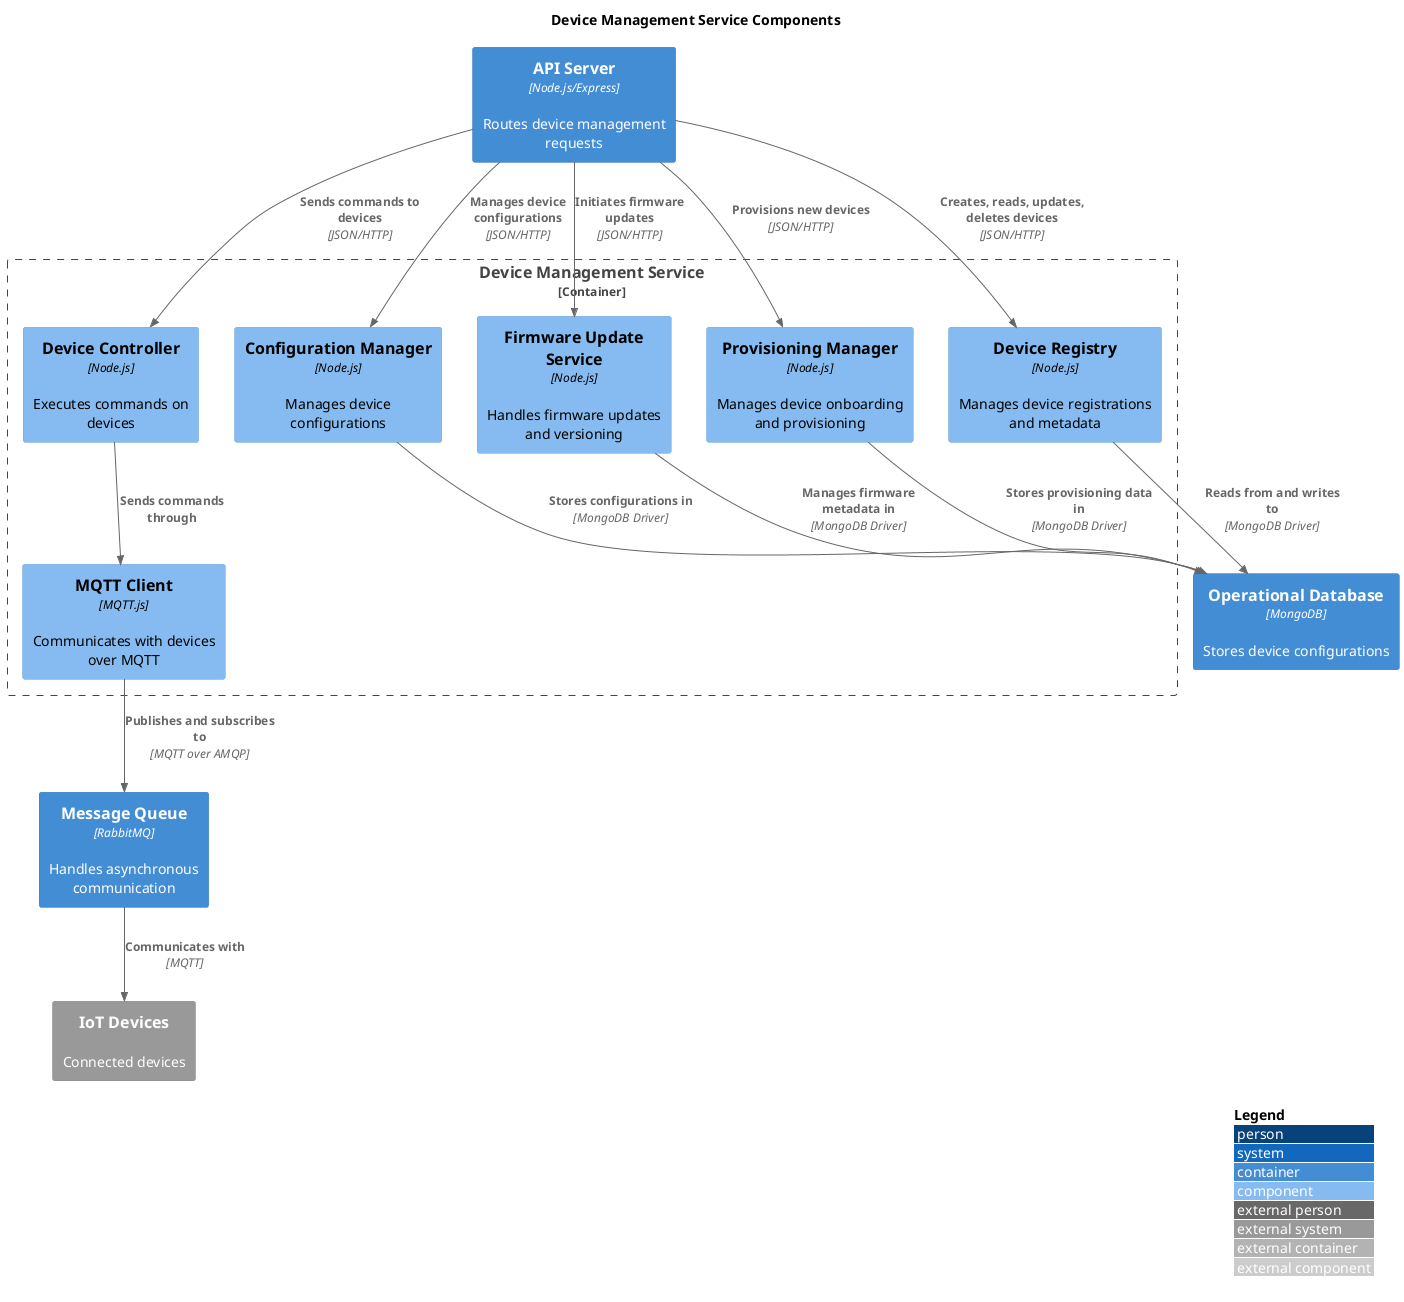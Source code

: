 @startuml Device Management Components
!include <C4/C4_Component>

title "Device Management Service Components"

Container(apiServer, "API Server", "Node.js/Express", "Routes device management requests")
Container_Boundary(deviceService, "Device Management Service") {
    Component(deviceRegistry, "Device Registry", "Node.js", "Manages device registrations and metadata")
    Component(configManager, "Configuration Manager", "Node.js", "Manages device configurations")
    Component(firmwareService, "Firmware Update Service", "Node.js", "Handles firmware updates and versioning")
    Component(provisionManager, "Provisioning Manager", "Node.js", "Manages device onboarding and provisioning")
    Component(deviceController, "Device Controller", "Node.js", "Executes commands on devices")
    Component(mqttClient, "MQTT Client", "MQTT.js", "Communicates with devices over MQTT")
}

Container(database, "Operational Database", "MongoDB", "Stores device configurations")
Container(messageQueue, "Message Queue", "RabbitMQ", "Handles asynchronous communication")
System_Ext(devices, "IoT Devices", "Connected devices")

Rel(apiServer, deviceRegistry, "Creates, reads, updates, deletes devices", "JSON/HTTP")
Rel(apiServer, configManager, "Manages device configurations", "JSON/HTTP")
Rel(apiServer, firmwareService, "Initiates firmware updates", "JSON/HTTP")
Rel(apiServer, provisionManager, "Provisions new devices", "JSON/HTTP")
Rel(apiServer, deviceController, "Sends commands to devices", "JSON/HTTP")

Rel(deviceRegistry, database, "Reads from and writes to", "MongoDB Driver")
Rel(configManager, database, "Stores configurations in", "MongoDB Driver")
Rel(firmwareService, database, "Manages firmware metadata in", "MongoDB Driver")
Rel(provisionManager, database, "Stores provisioning data in", "MongoDB Driver")

Rel(deviceController, mqttClient, "Sends commands through")
Rel(mqttClient, messageQueue, "Publishes and subscribes to", "MQTT over AMQP")
Rel(messageQueue, devices, "Communicates with", "MQTT")

LAYOUT_WITH_LEGEND()
@enduml
